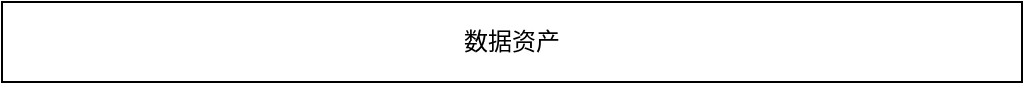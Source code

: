 <mxfile version="24.6.5" type="github">
  <diagram name="第 1 页" id="2q5Fwde51ZWy4JRSvFPY">
    <mxGraphModel dx="640" dy="426" grid="0" gridSize="10" guides="1" tooltips="1" connect="1" arrows="1" fold="1" page="1" pageScale="1" pageWidth="827" pageHeight="1169" math="0" shadow="0">
      <root>
        <mxCell id="0" />
        <mxCell id="1" parent="0" />
        <mxCell id="k7dy4rIS-P17qyrrMMmg-1" value="数据资产" style="rounded=0;whiteSpace=wrap;html=1;" vertex="1" parent="1">
          <mxGeometry x="80" y="140" width="510" height="40" as="geometry" />
        </mxCell>
      </root>
    </mxGraphModel>
  </diagram>
</mxfile>
